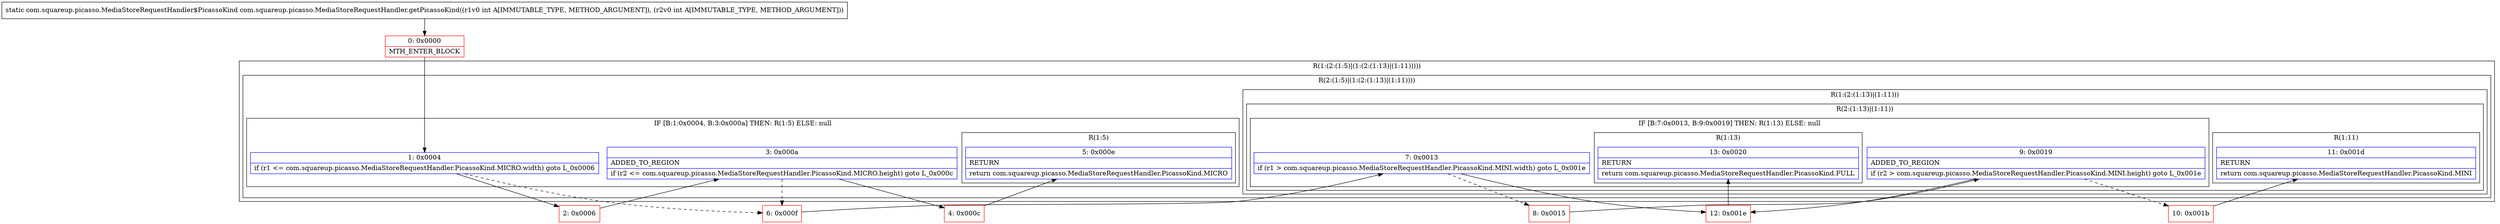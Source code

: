 digraph "CFG forcom.squareup.picasso.MediaStoreRequestHandler.getPicassoKind(II)Lcom\/squareup\/picasso\/MediaStoreRequestHandler$PicassoKind;" {
subgraph cluster_Region_2000442455 {
label = "R(1:(2:(1:5)|(1:(2:(1:13)|(1:11)))))";
node [shape=record,color=blue];
subgraph cluster_Region_102723534 {
label = "R(2:(1:5)|(1:(2:(1:13)|(1:11))))";
node [shape=record,color=blue];
subgraph cluster_IfRegion_1709232406 {
label = "IF [B:1:0x0004, B:3:0x000a] THEN: R(1:5) ELSE: null";
node [shape=record,color=blue];
Node_1 [shape=record,label="{1\:\ 0x0004|if (r1 \<= com.squareup.picasso.MediaStoreRequestHandler.PicassoKind.MICRO.width) goto L_0x0006\l}"];
Node_3 [shape=record,label="{3\:\ 0x000a|ADDED_TO_REGION\l|if (r2 \<= com.squareup.picasso.MediaStoreRequestHandler.PicassoKind.MICRO.height) goto L_0x000c\l}"];
subgraph cluster_Region_1088820579 {
label = "R(1:5)";
node [shape=record,color=blue];
Node_5 [shape=record,label="{5\:\ 0x000e|RETURN\l|return com.squareup.picasso.MediaStoreRequestHandler.PicassoKind.MICRO\l}"];
}
}
subgraph cluster_Region_1441628100 {
label = "R(1:(2:(1:13)|(1:11)))";
node [shape=record,color=blue];
subgraph cluster_Region_686885800 {
label = "R(2:(1:13)|(1:11))";
node [shape=record,color=blue];
subgraph cluster_IfRegion_1266288577 {
label = "IF [B:7:0x0013, B:9:0x0019] THEN: R(1:13) ELSE: null";
node [shape=record,color=blue];
Node_7 [shape=record,label="{7\:\ 0x0013|if (r1 \> com.squareup.picasso.MediaStoreRequestHandler.PicassoKind.MINI.width) goto L_0x001e\l}"];
Node_9 [shape=record,label="{9\:\ 0x0019|ADDED_TO_REGION\l|if (r2 \> com.squareup.picasso.MediaStoreRequestHandler.PicassoKind.MINI.height) goto L_0x001e\l}"];
subgraph cluster_Region_1002921664 {
label = "R(1:13)";
node [shape=record,color=blue];
Node_13 [shape=record,label="{13\:\ 0x0020|RETURN\l|return com.squareup.picasso.MediaStoreRequestHandler.PicassoKind.FULL\l}"];
}
}
subgraph cluster_Region_99226915 {
label = "R(1:11)";
node [shape=record,color=blue];
Node_11 [shape=record,label="{11\:\ 0x001d|RETURN\l|return com.squareup.picasso.MediaStoreRequestHandler.PicassoKind.MINI\l}"];
}
}
}
}
}
Node_0 [shape=record,color=red,label="{0\:\ 0x0000|MTH_ENTER_BLOCK\l}"];
Node_2 [shape=record,color=red,label="{2\:\ 0x0006}"];
Node_4 [shape=record,color=red,label="{4\:\ 0x000c}"];
Node_6 [shape=record,color=red,label="{6\:\ 0x000f}"];
Node_8 [shape=record,color=red,label="{8\:\ 0x0015}"];
Node_10 [shape=record,color=red,label="{10\:\ 0x001b}"];
Node_12 [shape=record,color=red,label="{12\:\ 0x001e}"];
MethodNode[shape=record,label="{static com.squareup.picasso.MediaStoreRequestHandler$PicassoKind com.squareup.picasso.MediaStoreRequestHandler.getPicassoKind((r1v0 int A[IMMUTABLE_TYPE, METHOD_ARGUMENT]), (r2v0 int A[IMMUTABLE_TYPE, METHOD_ARGUMENT])) }"];
MethodNode -> Node_0;
Node_1 -> Node_2;
Node_1 -> Node_6[style=dashed];
Node_3 -> Node_4;
Node_3 -> Node_6[style=dashed];
Node_7 -> Node_8[style=dashed];
Node_7 -> Node_12;
Node_9 -> Node_10[style=dashed];
Node_9 -> Node_12;
Node_0 -> Node_1;
Node_2 -> Node_3;
Node_4 -> Node_5;
Node_6 -> Node_7;
Node_8 -> Node_9;
Node_10 -> Node_11;
Node_12 -> Node_13;
}

